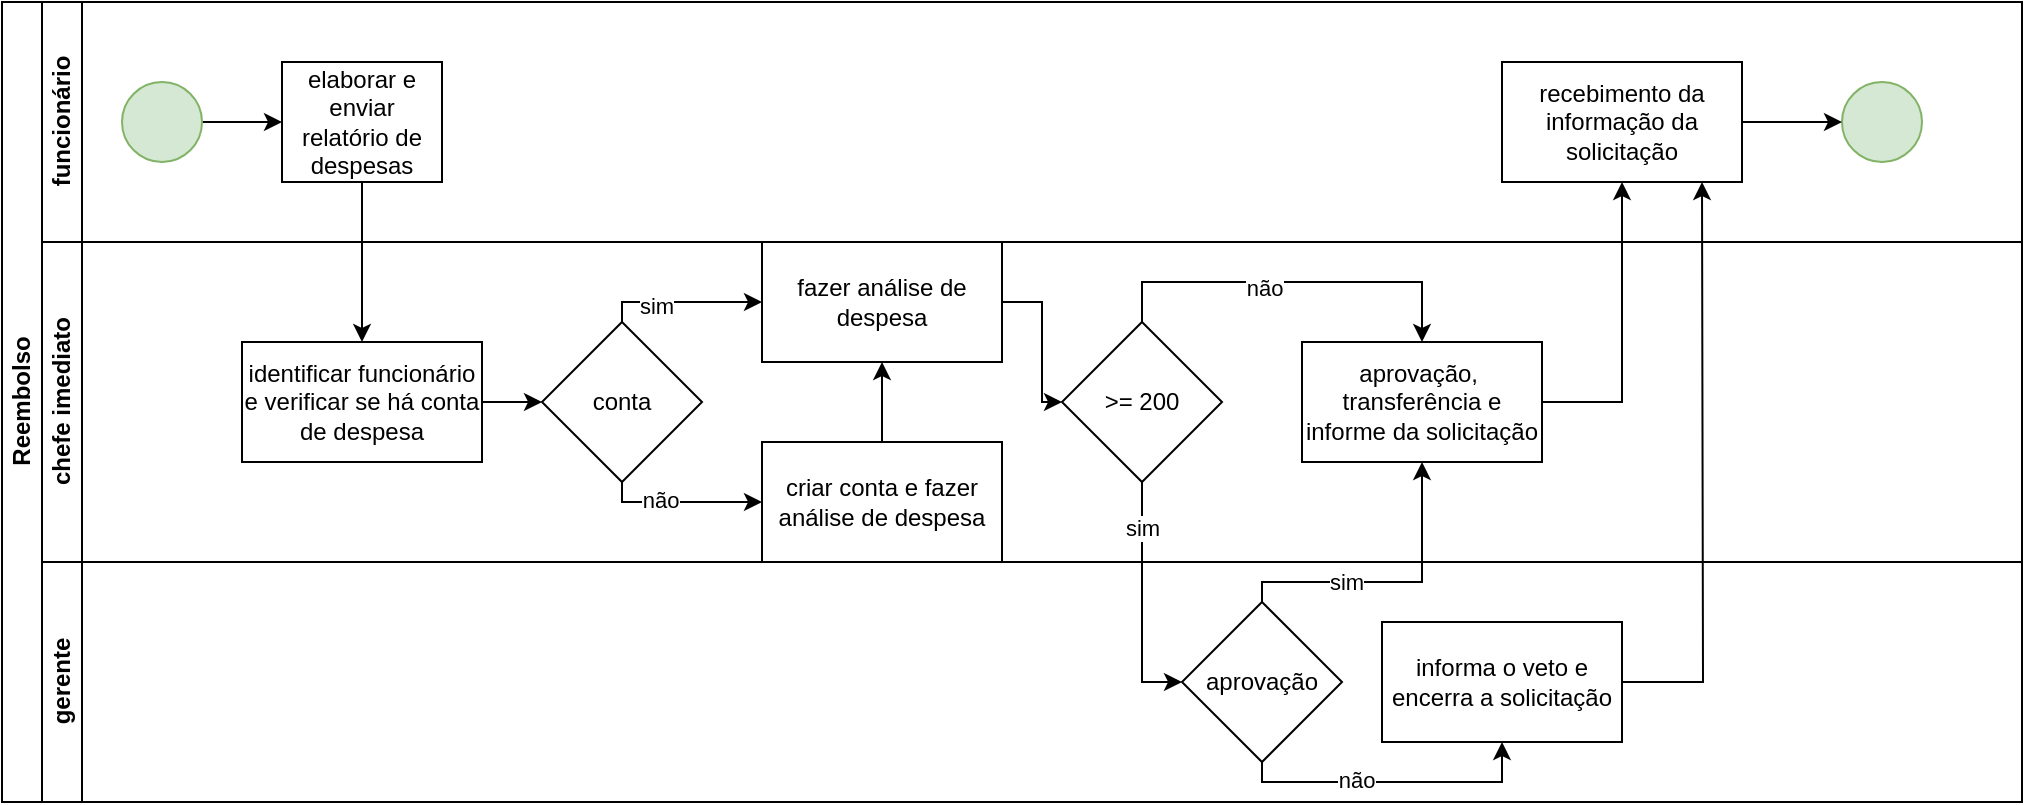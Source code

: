 <mxfile version="24.7.7">
  <diagram id="prtHgNgQTEPvFCAcTncT" name="Page-1">
    <mxGraphModel dx="1956" dy="1022" grid="1" gridSize="10" guides="1" tooltips="1" connect="1" arrows="1" fold="1" page="1" pageScale="1" pageWidth="827" pageHeight="1169" math="0" shadow="0">
      <root>
        <mxCell id="0" />
        <mxCell id="1" parent="0" />
        <mxCell id="dNxyNK7c78bLwvsdeMH5-19" value="Reembolso" style="swimlane;html=1;childLayout=stackLayout;resizeParent=1;resizeParentMax=0;horizontal=0;startSize=20;horizontalStack=0;" parent="1" vertex="1">
          <mxGeometry x="120" y="120" width="1010" height="400" as="geometry" />
        </mxCell>
        <mxCell id="dNxyNK7c78bLwvsdeMH5-20" value="funcionário" style="swimlane;html=1;startSize=20;horizontal=0;" parent="dNxyNK7c78bLwvsdeMH5-19" vertex="1">
          <mxGeometry x="20" width="990" height="120" as="geometry" />
        </mxCell>
        <mxCell id="dNxyNK7c78bLwvsdeMH5-25" value="" style="edgeStyle=orthogonalEdgeStyle;rounded=0;orthogonalLoop=1;jettySize=auto;html=1;" parent="dNxyNK7c78bLwvsdeMH5-20" source="dNxyNK7c78bLwvsdeMH5-23" target="dNxyNK7c78bLwvsdeMH5-24" edge="1">
          <mxGeometry relative="1" as="geometry" />
        </mxCell>
        <mxCell id="dNxyNK7c78bLwvsdeMH5-23" value="" style="ellipse;whiteSpace=wrap;html=1;fillColor=#d5e8d4;strokeColor=#82b366;" parent="dNxyNK7c78bLwvsdeMH5-20" vertex="1">
          <mxGeometry x="40" y="40" width="40" height="40" as="geometry" />
        </mxCell>
        <mxCell id="dNxyNK7c78bLwvsdeMH5-24" value="elaborar e enviar relatório de despesas" style="rounded=0;whiteSpace=wrap;html=1;fontFamily=Helvetica;fontSize=12;fontColor=#000000;align=center;" parent="dNxyNK7c78bLwvsdeMH5-20" vertex="1">
          <mxGeometry x="120" y="30" width="80" height="60" as="geometry" />
        </mxCell>
        <mxCell id="41r27YQOl4FbET_YWVVE-41" value="recebimento da informação da solicitação" style="rounded=0;whiteSpace=wrap;html=1;" vertex="1" parent="dNxyNK7c78bLwvsdeMH5-20">
          <mxGeometry x="730" y="30" width="120" height="60" as="geometry" />
        </mxCell>
        <mxCell id="41r27YQOl4FbET_YWVVE-49" value="" style="ellipse;whiteSpace=wrap;html=1;fillColor=#d5e8d4;strokeColor=#82b366;" vertex="1" parent="dNxyNK7c78bLwvsdeMH5-20">
          <mxGeometry x="900" y="40" width="40" height="40" as="geometry" />
        </mxCell>
        <mxCell id="dNxyNK7c78bLwvsdeMH5-21" value="chefe imediato" style="swimlane;html=1;startSize=20;horizontal=0;" parent="dNxyNK7c78bLwvsdeMH5-19" vertex="1">
          <mxGeometry x="20" y="120" width="990" height="160" as="geometry" />
        </mxCell>
        <mxCell id="41r27YQOl4FbET_YWVVE-12" style="edgeStyle=orthogonalEdgeStyle;rounded=0;orthogonalLoop=1;jettySize=auto;html=1;exitX=1;exitY=0.5;exitDx=0;exitDy=0;entryX=0;entryY=0.5;entryDx=0;entryDy=0;" edge="1" parent="dNxyNK7c78bLwvsdeMH5-21" source="41r27YQOl4FbET_YWVVE-10" target="41r27YQOl4FbET_YWVVE-11">
          <mxGeometry relative="1" as="geometry" />
        </mxCell>
        <mxCell id="41r27YQOl4FbET_YWVVE-10" value="identificar funcionário e verificar se há conta de despesa" style="rounded=0;whiteSpace=wrap;html=1;" vertex="1" parent="dNxyNK7c78bLwvsdeMH5-21">
          <mxGeometry x="100" y="50" width="120" height="60" as="geometry" />
        </mxCell>
        <mxCell id="41r27YQOl4FbET_YWVVE-14" style="edgeStyle=orthogonalEdgeStyle;rounded=0;orthogonalLoop=1;jettySize=auto;html=1;exitX=0.5;exitY=0;exitDx=0;exitDy=0;entryX=0;entryY=0.5;entryDx=0;entryDy=0;" edge="1" parent="dNxyNK7c78bLwvsdeMH5-21" source="41r27YQOl4FbET_YWVVE-11" target="41r27YQOl4FbET_YWVVE-13">
          <mxGeometry relative="1" as="geometry">
            <Array as="points">
              <mxPoint x="290" y="30" />
            </Array>
          </mxGeometry>
        </mxCell>
        <mxCell id="41r27YQOl4FbET_YWVVE-17" value="sim" style="edgeLabel;html=1;align=center;verticalAlign=middle;resizable=0;points=[];" vertex="1" connectable="0" parent="41r27YQOl4FbET_YWVVE-14">
          <mxGeometry x="-0.333" y="-2" relative="1" as="geometry">
            <mxPoint as="offset" />
          </mxGeometry>
        </mxCell>
        <mxCell id="41r27YQOl4FbET_YWVVE-11" value="conta" style="rhombus;whiteSpace=wrap;html=1;" vertex="1" parent="dNxyNK7c78bLwvsdeMH5-21">
          <mxGeometry x="250" y="40" width="80" height="80" as="geometry" />
        </mxCell>
        <mxCell id="41r27YQOl4FbET_YWVVE-22" value="" style="edgeStyle=orthogonalEdgeStyle;rounded=0;orthogonalLoop=1;jettySize=auto;html=1;entryX=0;entryY=0.5;entryDx=0;entryDy=0;" edge="1" parent="dNxyNK7c78bLwvsdeMH5-21" source="41r27YQOl4FbET_YWVVE-13" target="41r27YQOl4FbET_YWVVE-23">
          <mxGeometry relative="1" as="geometry">
            <mxPoint x="510" y="30" as="targetPoint" />
          </mxGeometry>
        </mxCell>
        <mxCell id="41r27YQOl4FbET_YWVVE-13" value="fazer análise de despesa" style="rounded=0;whiteSpace=wrap;html=1;" vertex="1" parent="dNxyNK7c78bLwvsdeMH5-21">
          <mxGeometry x="360" width="120" height="60" as="geometry" />
        </mxCell>
        <mxCell id="41r27YQOl4FbET_YWVVE-15" value="criar conta e fazer análise de despesa" style="rounded=0;whiteSpace=wrap;html=1;" vertex="1" parent="dNxyNK7c78bLwvsdeMH5-21">
          <mxGeometry x="360" y="100" width="120" height="60" as="geometry" />
        </mxCell>
        <mxCell id="41r27YQOl4FbET_YWVVE-16" style="edgeStyle=orthogonalEdgeStyle;rounded=0;orthogonalLoop=1;jettySize=auto;html=1;exitX=0.5;exitY=1;exitDx=0;exitDy=0;entryX=0;entryY=0.5;entryDx=0;entryDy=0;" edge="1" parent="dNxyNK7c78bLwvsdeMH5-21" source="41r27YQOl4FbET_YWVVE-11" target="41r27YQOl4FbET_YWVVE-15">
          <mxGeometry relative="1" as="geometry">
            <Array as="points">
              <mxPoint x="290" y="130" />
            </Array>
          </mxGeometry>
        </mxCell>
        <mxCell id="41r27YQOl4FbET_YWVVE-18" value="não" style="edgeLabel;html=1;align=center;verticalAlign=middle;resizable=0;points=[];" vertex="1" connectable="0" parent="41r27YQOl4FbET_YWVVE-16">
          <mxGeometry x="-0.271" y="1" relative="1" as="geometry">
            <mxPoint as="offset" />
          </mxGeometry>
        </mxCell>
        <mxCell id="41r27YQOl4FbET_YWVVE-19" value="" style="edgeStyle=orthogonalEdgeStyle;rounded=0;orthogonalLoop=1;jettySize=auto;html=1;" edge="1" parent="dNxyNK7c78bLwvsdeMH5-21" source="41r27YQOl4FbET_YWVVE-15" target="41r27YQOl4FbET_YWVVE-13">
          <mxGeometry relative="1" as="geometry" />
        </mxCell>
        <mxCell id="41r27YQOl4FbET_YWVVE-31" style="edgeStyle=orthogonalEdgeStyle;rounded=0;orthogonalLoop=1;jettySize=auto;html=1;exitX=0.5;exitY=0;exitDx=0;exitDy=0;entryX=0.5;entryY=0;entryDx=0;entryDy=0;" edge="1" parent="dNxyNK7c78bLwvsdeMH5-21" source="41r27YQOl4FbET_YWVVE-23" target="41r27YQOl4FbET_YWVVE-27">
          <mxGeometry relative="1" as="geometry" />
        </mxCell>
        <mxCell id="41r27YQOl4FbET_YWVVE-36" value="não" style="edgeLabel;html=1;align=center;verticalAlign=middle;resizable=0;points=[];" vertex="1" connectable="0" parent="41r27YQOl4FbET_YWVVE-31">
          <mxGeometry x="-0.148" y="-3" relative="1" as="geometry">
            <mxPoint as="offset" />
          </mxGeometry>
        </mxCell>
        <mxCell id="41r27YQOl4FbET_YWVVE-23" value="&amp;gt;= 200" style="rhombus;whiteSpace=wrap;html=1;" vertex="1" parent="dNxyNK7c78bLwvsdeMH5-21">
          <mxGeometry x="510" y="40" width="80" height="80" as="geometry" />
        </mxCell>
        <mxCell id="41r27YQOl4FbET_YWVVE-27" value="aprovação,&amp;nbsp; transferência e informe da solicitação" style="whiteSpace=wrap;html=1;" vertex="1" parent="dNxyNK7c78bLwvsdeMH5-21">
          <mxGeometry x="630" y="50" width="120" height="60" as="geometry" />
        </mxCell>
        <mxCell id="41r27YQOl4FbET_YWVVE-43" style="edgeStyle=orthogonalEdgeStyle;rounded=0;orthogonalLoop=1;jettySize=auto;html=1;entryX=0.5;entryY=1;entryDx=0;entryDy=0;" edge="1" parent="dNxyNK7c78bLwvsdeMH5-21" source="41r27YQOl4FbET_YWVVE-38">
          <mxGeometry relative="1" as="geometry">
            <mxPoint x="830" y="220" as="sourcePoint" />
            <mxPoint x="830" y="-30" as="targetPoint" />
          </mxGeometry>
        </mxCell>
        <mxCell id="dNxyNK7c78bLwvsdeMH5-22" value="gerente" style="swimlane;html=1;startSize=20;horizontal=0;" parent="dNxyNK7c78bLwvsdeMH5-19" vertex="1">
          <mxGeometry x="20" y="280" width="990" height="120" as="geometry" />
        </mxCell>
        <mxCell id="41r27YQOl4FbET_YWVVE-39" style="edgeStyle=orthogonalEdgeStyle;rounded=0;orthogonalLoop=1;jettySize=auto;html=1;exitX=0.5;exitY=1;exitDx=0;exitDy=0;entryX=0.5;entryY=1;entryDx=0;entryDy=0;" edge="1" parent="dNxyNK7c78bLwvsdeMH5-22" source="41r27YQOl4FbET_YWVVE-26" target="41r27YQOl4FbET_YWVVE-38">
          <mxGeometry relative="1" as="geometry">
            <Array as="points">
              <mxPoint x="610" y="110" />
              <mxPoint x="730" y="110" />
            </Array>
          </mxGeometry>
        </mxCell>
        <mxCell id="41r27YQOl4FbET_YWVVE-40" value="não" style="edgeLabel;html=1;align=center;verticalAlign=middle;resizable=0;points=[];" vertex="1" connectable="0" parent="41r27YQOl4FbET_YWVVE-39">
          <mxGeometry x="-0.248" y="1" relative="1" as="geometry">
            <mxPoint as="offset" />
          </mxGeometry>
        </mxCell>
        <mxCell id="41r27YQOl4FbET_YWVVE-26" value="aprovação" style="rhombus;whiteSpace=wrap;html=1;" vertex="1" parent="dNxyNK7c78bLwvsdeMH5-22">
          <mxGeometry x="570" y="20" width="80" height="80" as="geometry" />
        </mxCell>
        <mxCell id="41r27YQOl4FbET_YWVVE-38" value="informa o veto e encerra a solicitação" style="rounded=0;whiteSpace=wrap;html=1;" vertex="1" parent="dNxyNK7c78bLwvsdeMH5-22">
          <mxGeometry x="670" y="30" width="120" height="60" as="geometry" />
        </mxCell>
        <mxCell id="41r27YQOl4FbET_YWVVE-8" style="edgeStyle=orthogonalEdgeStyle;rounded=0;orthogonalLoop=1;jettySize=auto;html=1;exitX=0.5;exitY=1;exitDx=0;exitDy=0;entryX=0.5;entryY=0;entryDx=0;entryDy=0;" edge="1" parent="dNxyNK7c78bLwvsdeMH5-19" source="dNxyNK7c78bLwvsdeMH5-24" target="41r27YQOl4FbET_YWVVE-10">
          <mxGeometry relative="1" as="geometry">
            <mxPoint x="180" y="150" as="targetPoint" />
          </mxGeometry>
        </mxCell>
        <mxCell id="41r27YQOl4FbET_YWVVE-32" style="edgeStyle=orthogonalEdgeStyle;rounded=0;orthogonalLoop=1;jettySize=auto;html=1;exitX=0.5;exitY=1;exitDx=0;exitDy=0;entryX=0;entryY=0.5;entryDx=0;entryDy=0;" edge="1" parent="dNxyNK7c78bLwvsdeMH5-19" source="41r27YQOl4FbET_YWVVE-23" target="41r27YQOl4FbET_YWVVE-26">
          <mxGeometry relative="1" as="geometry" />
        </mxCell>
        <mxCell id="41r27YQOl4FbET_YWVVE-37" value="sim" style="edgeLabel;html=1;align=center;verticalAlign=middle;resizable=0;points=[];" vertex="1" connectable="0" parent="41r27YQOl4FbET_YWVVE-32">
          <mxGeometry x="-0.616" relative="1" as="geometry">
            <mxPoint as="offset" />
          </mxGeometry>
        </mxCell>
        <mxCell id="41r27YQOl4FbET_YWVVE-34" style="edgeStyle=orthogonalEdgeStyle;rounded=0;orthogonalLoop=1;jettySize=auto;html=1;exitX=0.5;exitY=0;exitDx=0;exitDy=0;entryX=0.5;entryY=1;entryDx=0;entryDy=0;" edge="1" parent="dNxyNK7c78bLwvsdeMH5-19" source="41r27YQOl4FbET_YWVVE-26" target="41r27YQOl4FbET_YWVVE-27">
          <mxGeometry relative="1" as="geometry">
            <Array as="points">
              <mxPoint x="630" y="290" />
              <mxPoint x="710" y="290" />
            </Array>
          </mxGeometry>
        </mxCell>
        <mxCell id="41r27YQOl4FbET_YWVVE-35" value="sim" style="edgeLabel;html=1;align=center;verticalAlign=middle;resizable=0;points=[];" vertex="1" connectable="0" parent="41r27YQOl4FbET_YWVVE-34">
          <mxGeometry x="-0.312" relative="1" as="geometry">
            <mxPoint as="offset" />
          </mxGeometry>
        </mxCell>
        <mxCell id="41r27YQOl4FbET_YWVVE-42" style="edgeStyle=orthogonalEdgeStyle;rounded=0;orthogonalLoop=1;jettySize=auto;html=1;exitX=1;exitY=0.5;exitDx=0;exitDy=0;entryX=0.5;entryY=1;entryDx=0;entryDy=0;" edge="1" parent="dNxyNK7c78bLwvsdeMH5-19" source="41r27YQOl4FbET_YWVVE-27" target="41r27YQOl4FbET_YWVVE-41">
          <mxGeometry relative="1" as="geometry" />
        </mxCell>
        <mxCell id="41r27YQOl4FbET_YWVVE-48" value="" style="edgeStyle=orthogonalEdgeStyle;rounded=0;orthogonalLoop=1;jettySize=auto;html=1;" edge="1" parent="1" source="41r27YQOl4FbET_YWVVE-41">
          <mxGeometry relative="1" as="geometry">
            <mxPoint x="1040" y="180" as="targetPoint" />
          </mxGeometry>
        </mxCell>
      </root>
    </mxGraphModel>
  </diagram>
</mxfile>
